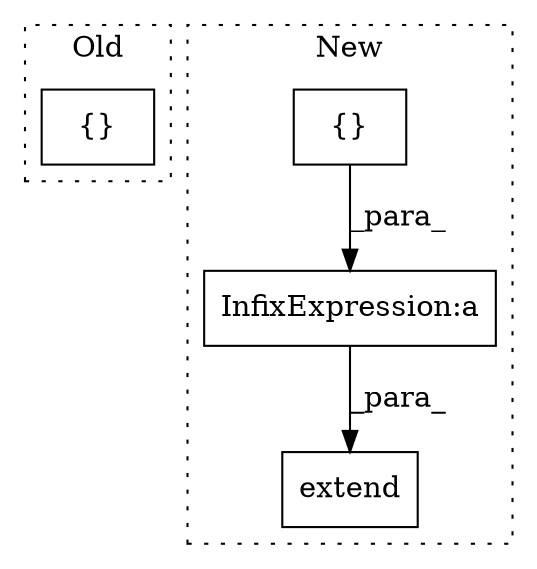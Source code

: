 digraph G {
subgraph cluster0 {
1 [label="{}" a="4" s="7145,7159" l="1,1" shape="box"];
label = "Old";
style="dotted";
}
subgraph cluster1 {
2 [label="extend" a="32" s="4981,5010" l="7,1" shape="box"];
3 [label="{}" a="4" s="4997,5001" l="1,1" shape="box"];
4 [label="InfixExpression:a" a="27" s="5002" l="3" shape="box"];
label = "New";
style="dotted";
}
3 -> 4 [label="_para_"];
4 -> 2 [label="_para_"];
}